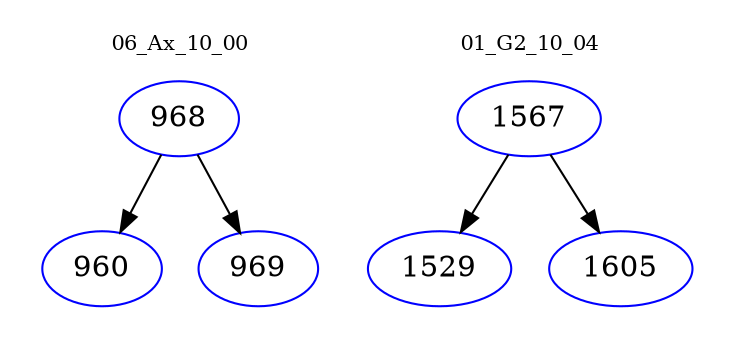 digraph{
subgraph cluster_0 {
color = white
label = "06_Ax_10_00";
fontsize=10;
T0_968 [label="968", color="blue"]
T0_968 -> T0_960 [color="black"]
T0_960 [label="960", color="blue"]
T0_968 -> T0_969 [color="black"]
T0_969 [label="969", color="blue"]
}
subgraph cluster_1 {
color = white
label = "01_G2_10_04";
fontsize=10;
T1_1567 [label="1567", color="blue"]
T1_1567 -> T1_1529 [color="black"]
T1_1529 [label="1529", color="blue"]
T1_1567 -> T1_1605 [color="black"]
T1_1605 [label="1605", color="blue"]
}
}
